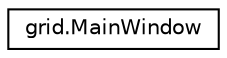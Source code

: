 digraph "Graphical Class Hierarchy"
{
 // LATEX_PDF_SIZE
  edge [fontname="Helvetica",fontsize="10",labelfontname="Helvetica",labelfontsize="10"];
  node [fontname="Helvetica",fontsize="10",shape=record];
  rankdir="LR";
  Node0 [label="grid.MainWindow",height=0.2,width=0.4,color="black", fillcolor="white", style="filled",URL="$classgrid_1_1_main_window.html",tooltip="MainWindow class."];
}

